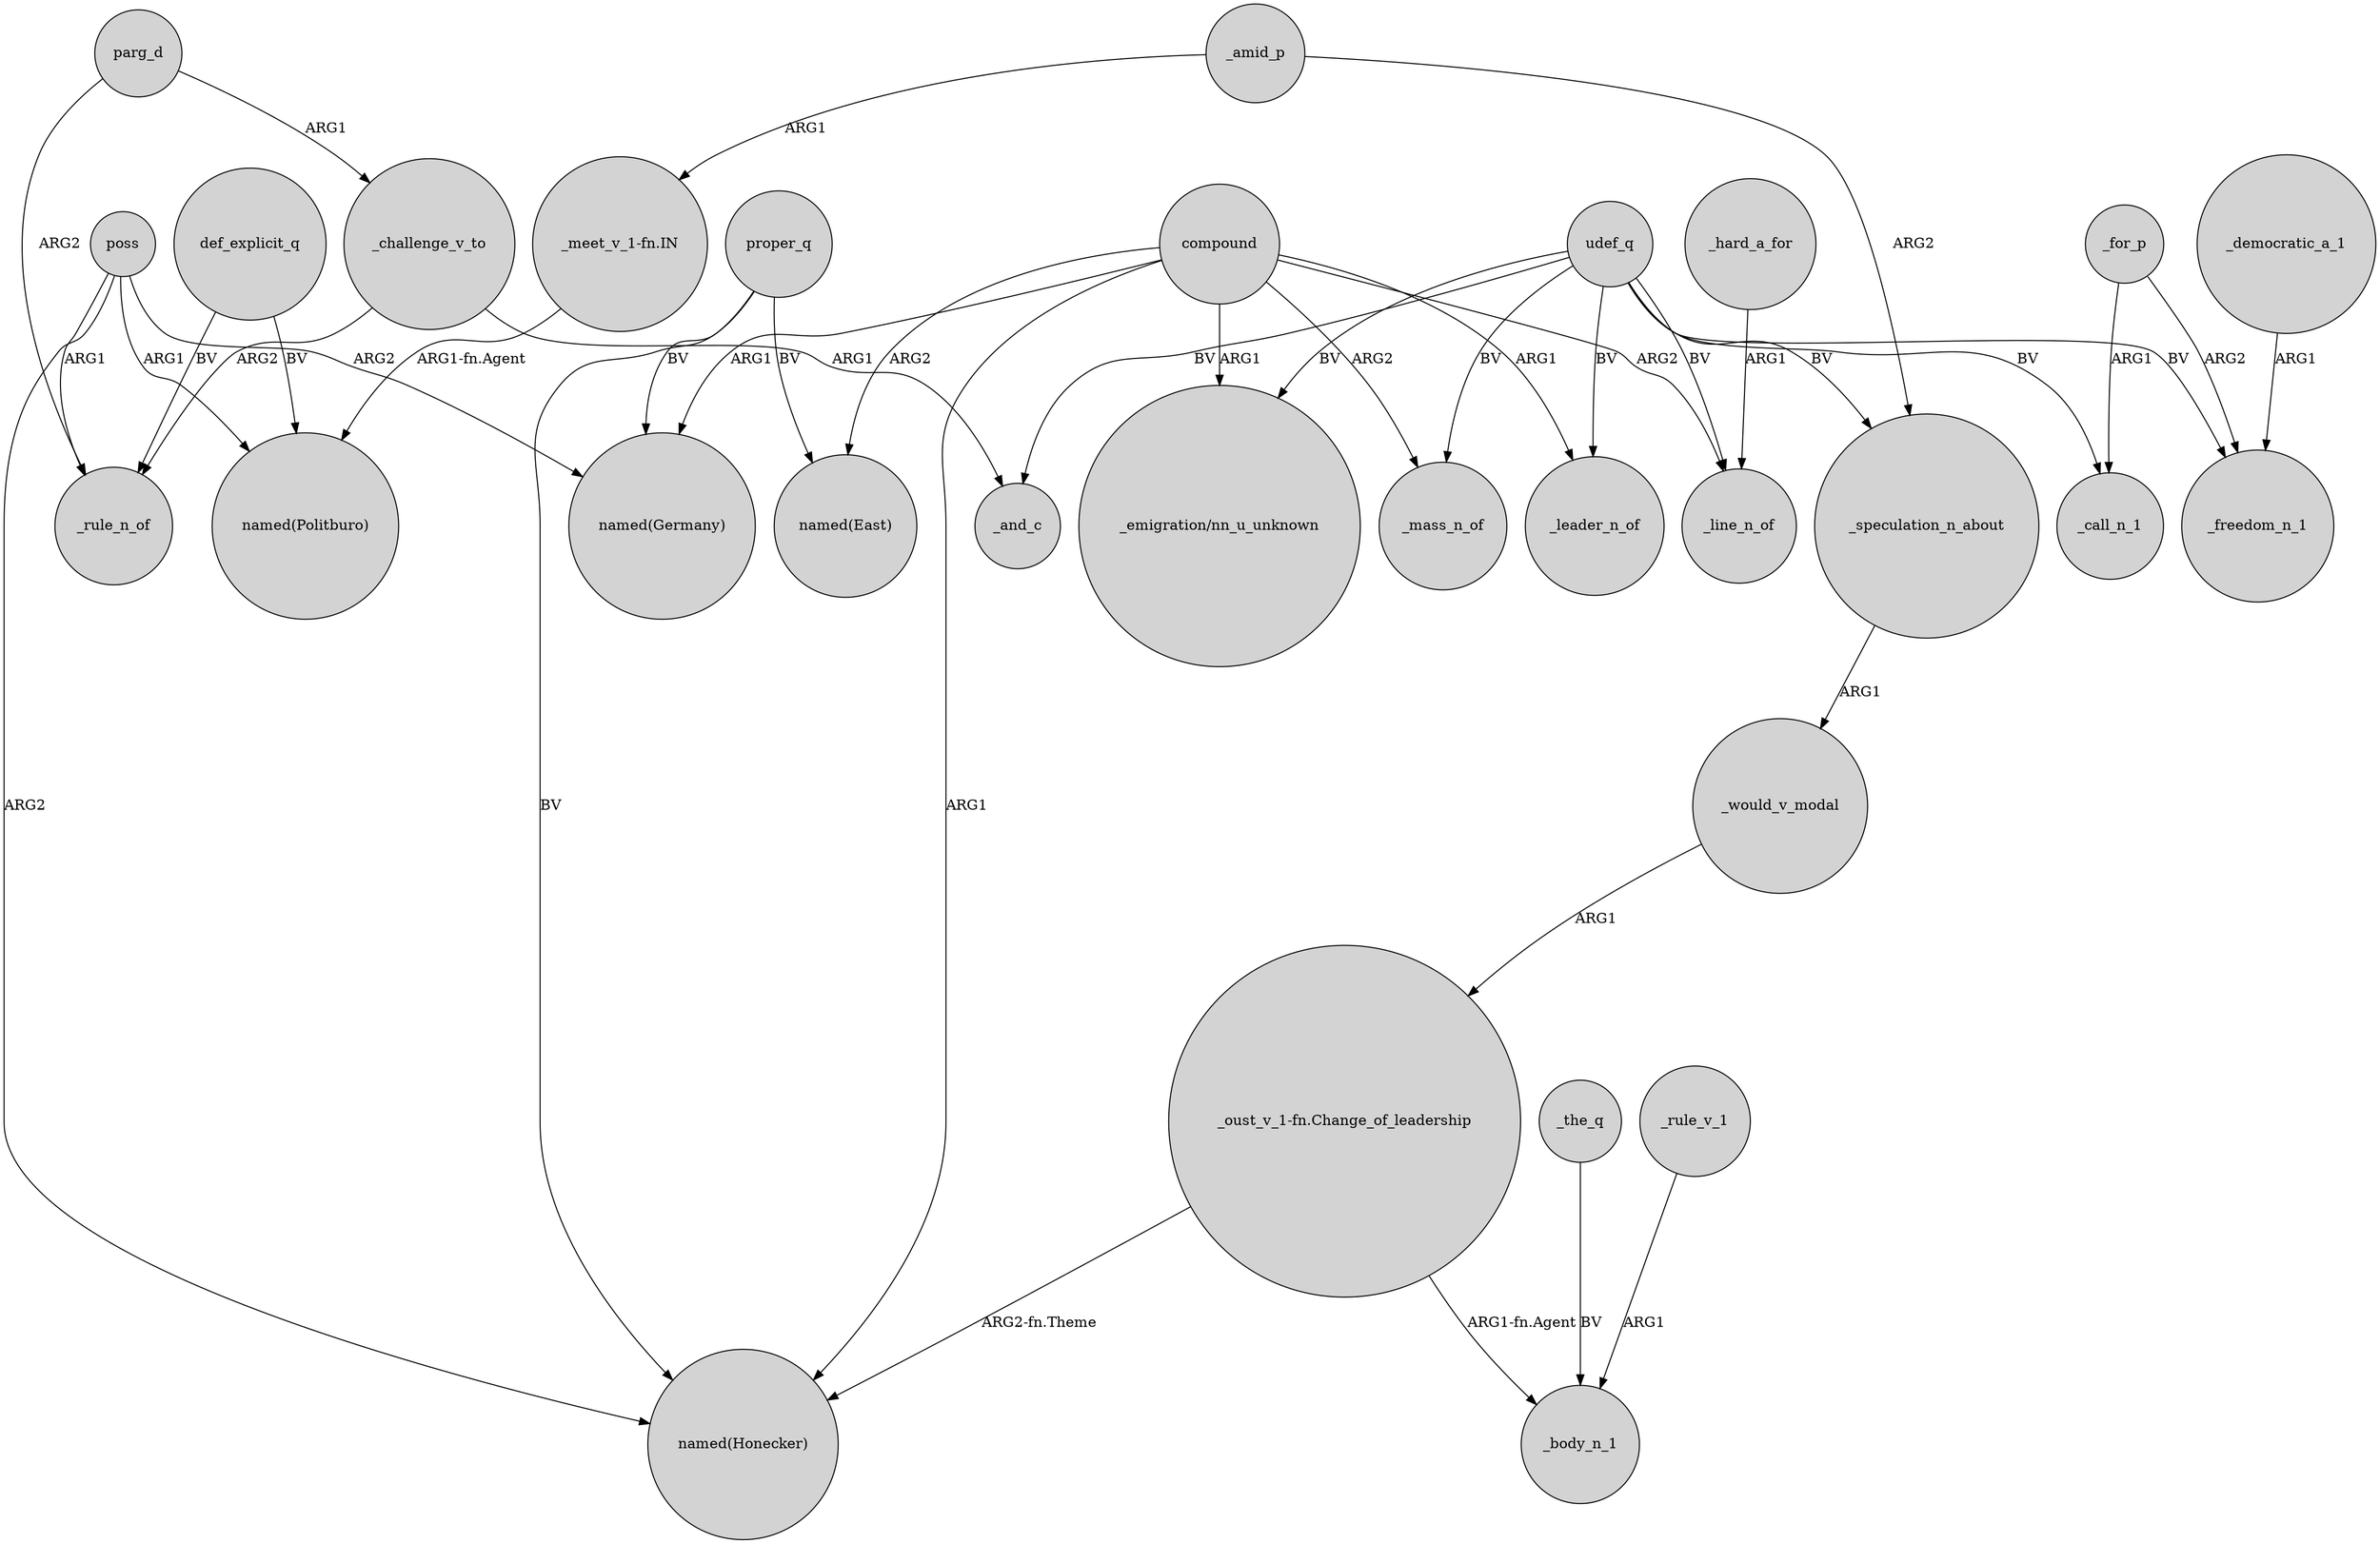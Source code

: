 digraph {
	node [shape=circle style=filled]
	def_explicit_q -> _rule_n_of [label=BV]
	poss -> "named(Politburo)" [label=ARG1]
	compound -> _line_n_of [label=ARG2]
	compound -> "_emigration/nn_u_unknown" [label=ARG1]
	proper_q -> "named(Germany)" [label=BV]
	_democratic_a_1 -> _freedom_n_1 [label=ARG1]
	def_explicit_q -> "named(Politburo)" [label=BV]
	udef_q -> _mass_n_of [label=BV]
	udef_q -> _speculation_n_about [label=BV]
	_amid_p -> _speculation_n_about [label=ARG2]
	_speculation_n_about -> _would_v_modal [label=ARG1]
	compound -> _leader_n_of [label=ARG1]
	_challenge_v_to -> _and_c [label=ARG1]
	_for_p -> _call_n_1 [label=ARG1]
	_for_p -> _freedom_n_1 [label=ARG2]
	proper_q -> "named(Honecker)" [label=BV]
	parg_d -> _challenge_v_to [label=ARG1]
	udef_q -> "_emigration/nn_u_unknown" [label=BV]
	"_meet_v_1-fn.IN" -> "named(Politburo)" [label="ARG1-fn.Agent"]
	parg_d -> _rule_n_of [label=ARG2]
	_the_q -> _body_n_1 [label=BV]
	compound -> _mass_n_of [label=ARG2]
	_hard_a_for -> _line_n_of [label=ARG1]
	_challenge_v_to -> _rule_n_of [label=ARG2]
	"_oust_v_1-fn.Change_of_leadership" -> "named(Honecker)" [label="ARG2-fn.Theme"]
	_amid_p -> "_meet_v_1-fn.IN" [label=ARG1]
	compound -> "named(Germany)" [label=ARG1]
	udef_q -> _line_n_of [label=BV]
	_rule_v_1 -> _body_n_1 [label=ARG1]
	poss -> "named(Honecker)" [label=ARG2]
	compound -> "named(Honecker)" [label=ARG1]
	"_oust_v_1-fn.Change_of_leadership" -> _body_n_1 [label="ARG1-fn.Agent"]
	udef_q -> _freedom_n_1 [label=BV]
	poss -> _rule_n_of [label=ARG1]
	_would_v_modal -> "_oust_v_1-fn.Change_of_leadership" [label=ARG1]
	poss -> "named(Germany)" [label=ARG2]
	udef_q -> _and_c [label=BV]
	proper_q -> "named(East)" [label=BV]
	udef_q -> _leader_n_of [label=BV]
	compound -> "named(East)" [label=ARG2]
	udef_q -> _call_n_1 [label=BV]
}
